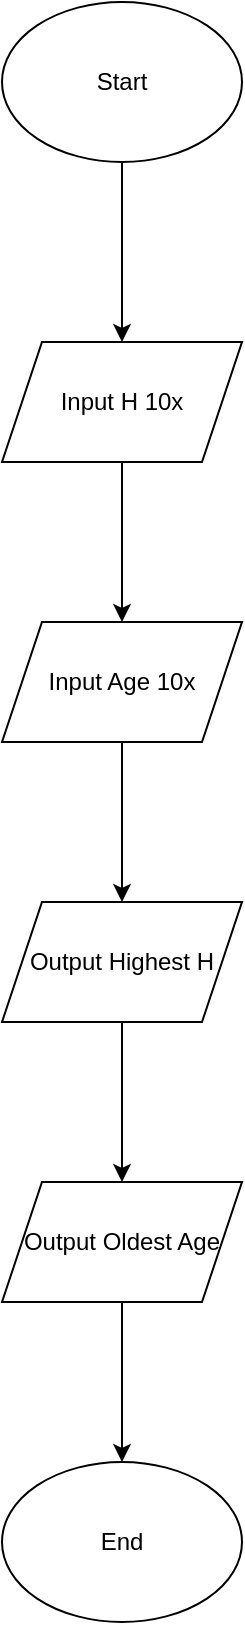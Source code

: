 <mxfile version="25.0.1">
  <diagram name="หน้า-1" id="G-J6j0pFP0adCW1wr8FL">
    <mxGraphModel dx="1050" dy="530" grid="1" gridSize="10" guides="1" tooltips="1" connect="1" arrows="1" fold="1" page="1" pageScale="1" pageWidth="827" pageHeight="1169" math="0" shadow="0">
      <root>
        <mxCell id="0" />
        <mxCell id="1" parent="0" />
        <mxCell id="2lcRGQvnIJ2atWvx3PEx-3" value="" style="edgeStyle=orthogonalEdgeStyle;rounded=0;orthogonalLoop=1;jettySize=auto;html=1;" edge="1" parent="1" source="2lcRGQvnIJ2atWvx3PEx-1" target="2lcRGQvnIJ2atWvx3PEx-2">
          <mxGeometry relative="1" as="geometry" />
        </mxCell>
        <mxCell id="2lcRGQvnIJ2atWvx3PEx-1" value="Start" style="ellipse;whiteSpace=wrap;html=1;" vertex="1" parent="1">
          <mxGeometry x="354" y="10" width="120" height="80" as="geometry" />
        </mxCell>
        <mxCell id="2lcRGQvnIJ2atWvx3PEx-5" value="" style="edgeStyle=orthogonalEdgeStyle;rounded=0;orthogonalLoop=1;jettySize=auto;html=1;" edge="1" parent="1" source="2lcRGQvnIJ2atWvx3PEx-2" target="2lcRGQvnIJ2atWvx3PEx-4">
          <mxGeometry relative="1" as="geometry" />
        </mxCell>
        <mxCell id="2lcRGQvnIJ2atWvx3PEx-2" value="Input H 10x" style="shape=parallelogram;perimeter=parallelogramPerimeter;whiteSpace=wrap;html=1;fixedSize=1;" vertex="1" parent="1">
          <mxGeometry x="354" y="180" width="120" height="60" as="geometry" />
        </mxCell>
        <mxCell id="2lcRGQvnIJ2atWvx3PEx-7" value="" style="edgeStyle=orthogonalEdgeStyle;rounded=0;orthogonalLoop=1;jettySize=auto;html=1;" edge="1" parent="1" source="2lcRGQvnIJ2atWvx3PEx-4" target="2lcRGQvnIJ2atWvx3PEx-6">
          <mxGeometry relative="1" as="geometry" />
        </mxCell>
        <mxCell id="2lcRGQvnIJ2atWvx3PEx-4" value="Input Age 10x" style="shape=parallelogram;perimeter=parallelogramPerimeter;whiteSpace=wrap;html=1;fixedSize=1;" vertex="1" parent="1">
          <mxGeometry x="354" y="320" width="120" height="60" as="geometry" />
        </mxCell>
        <mxCell id="2lcRGQvnIJ2atWvx3PEx-9" value="" style="edgeStyle=orthogonalEdgeStyle;rounded=0;orthogonalLoop=1;jettySize=auto;html=1;" edge="1" parent="1" source="2lcRGQvnIJ2atWvx3PEx-6" target="2lcRGQvnIJ2atWvx3PEx-8">
          <mxGeometry relative="1" as="geometry" />
        </mxCell>
        <mxCell id="2lcRGQvnIJ2atWvx3PEx-6" value="Output Highest H" style="shape=parallelogram;perimeter=parallelogramPerimeter;whiteSpace=wrap;html=1;fixedSize=1;" vertex="1" parent="1">
          <mxGeometry x="354" y="460" width="120" height="60" as="geometry" />
        </mxCell>
        <mxCell id="2lcRGQvnIJ2atWvx3PEx-11" value="" style="edgeStyle=orthogonalEdgeStyle;rounded=0;orthogonalLoop=1;jettySize=auto;html=1;" edge="1" parent="1" source="2lcRGQvnIJ2atWvx3PEx-8" target="2lcRGQvnIJ2atWvx3PEx-10">
          <mxGeometry relative="1" as="geometry" />
        </mxCell>
        <mxCell id="2lcRGQvnIJ2atWvx3PEx-8" value="Output Oldest Age" style="shape=parallelogram;perimeter=parallelogramPerimeter;whiteSpace=wrap;html=1;fixedSize=1;" vertex="1" parent="1">
          <mxGeometry x="354" y="600" width="120" height="60" as="geometry" />
        </mxCell>
        <mxCell id="2lcRGQvnIJ2atWvx3PEx-10" value="End" style="ellipse;whiteSpace=wrap;html=1;" vertex="1" parent="1">
          <mxGeometry x="354" y="740" width="120" height="80" as="geometry" />
        </mxCell>
      </root>
    </mxGraphModel>
  </diagram>
</mxfile>

